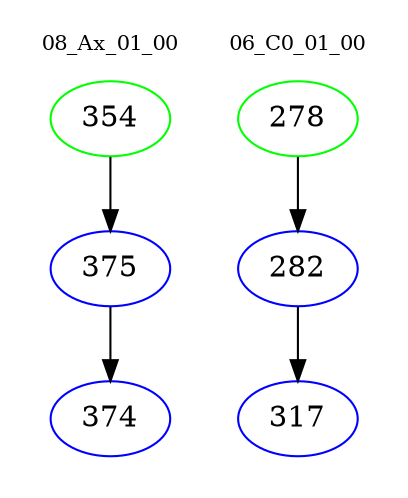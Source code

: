 digraph{
subgraph cluster_0 {
color = white
label = "08_Ax_01_00";
fontsize=10;
T0_354 [label="354", color="green"]
T0_354 -> T0_375 [color="black"]
T0_375 [label="375", color="blue"]
T0_375 -> T0_374 [color="black"]
T0_374 [label="374", color="blue"]
}
subgraph cluster_1 {
color = white
label = "06_C0_01_00";
fontsize=10;
T1_278 [label="278", color="green"]
T1_278 -> T1_282 [color="black"]
T1_282 [label="282", color="blue"]
T1_282 -> T1_317 [color="black"]
T1_317 [label="317", color="blue"]
}
}
